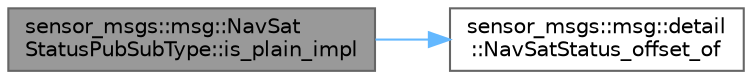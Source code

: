 digraph "sensor_msgs::msg::NavSatStatusPubSubType::is_plain_impl"
{
 // INTERACTIVE_SVG=YES
 // LATEX_PDF_SIZE
  bgcolor="transparent";
  edge [fontname=Helvetica,fontsize=10,labelfontname=Helvetica,labelfontsize=10];
  node [fontname=Helvetica,fontsize=10,shape=box,height=0.2,width=0.4];
  rankdir="LR";
  Node1 [id="Node000001",label="sensor_msgs::msg::NavSat\lStatusPubSubType::is_plain_impl",height=0.2,width=0.4,color="gray40", fillcolor="grey60", style="filled", fontcolor="black",tooltip=" "];
  Node1 -> Node2 [id="edge1_Node000001_Node000002",color="steelblue1",style="solid",tooltip=" "];
  Node2 [id="Node000002",label="sensor_msgs::msg::detail\l::NavSatStatus_offset_of",height=0.2,width=0.4,color="grey40", fillcolor="white", style="filled",URL="$d4/d5c/namespacesensor__msgs_1_1msg_1_1detail.html#a42b716ca187073324e4502aad8a39199",tooltip=" "];
}
